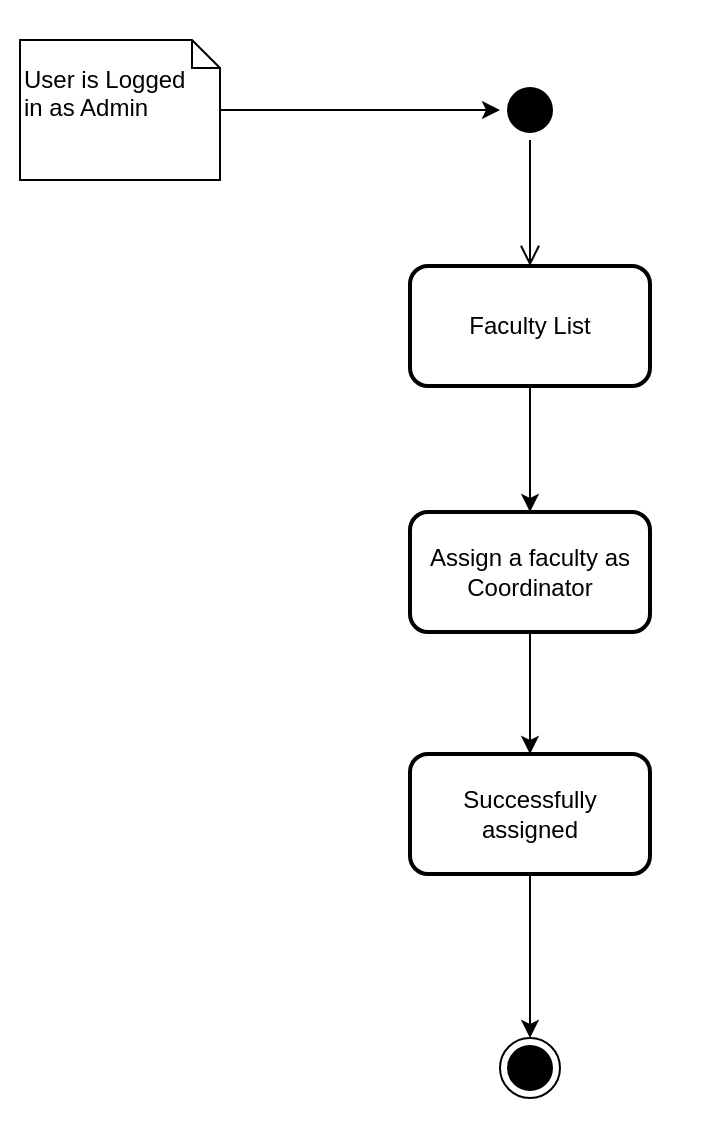 <mxfile version="13.8.0" type="device"><diagram id="9VUa1gV3F_-dzjOVKZnH" name="Page-1"><mxGraphModel dx="1422" dy="800" grid="1" gridSize="10" guides="1" tooltips="1" connect="1" arrows="1" fold="1" page="1" pageScale="1" pageWidth="850" pageHeight="1100" math="0" shadow="0"><root><mxCell id="0"/><mxCell id="1" parent="0"/><mxCell id="isgER6Cv0V0geHUrYCda-14" value="" style="rounded=0;whiteSpace=wrap;html=1;strokeWidth=1;strokeColor=none;" vertex="1" parent="1"><mxGeometry x="160" y="40" width="350" height="570" as="geometry"/></mxCell><mxCell id="isgER6Cv0V0geHUrYCda-1" value="" style="ellipse;html=1;shape=startState;fillColor=#000000;" vertex="1" parent="1"><mxGeometry x="410" y="80" width="30" height="30" as="geometry"/></mxCell><mxCell id="isgER6Cv0V0geHUrYCda-2" value="" style="edgeStyle=orthogonalEdgeStyle;html=1;verticalAlign=bottom;endArrow=open;endSize=8;" edge="1" source="isgER6Cv0V0geHUrYCda-1" parent="1" target="isgER6Cv0V0geHUrYCda-6"><mxGeometry relative="1" as="geometry"><mxPoint x="425" y="170" as="targetPoint"/></mxGeometry></mxCell><mxCell id="isgER6Cv0V0geHUrYCda-5" value="" style="edgeStyle=orthogonalEdgeStyle;rounded=0;orthogonalLoop=1;jettySize=auto;html=1;strokeColor=#000000;" edge="1" parent="1" source="isgER6Cv0V0geHUrYCda-3" target="isgER6Cv0V0geHUrYCda-1"><mxGeometry relative="1" as="geometry"><mxPoint x="220" y="210" as="targetPoint"/></mxGeometry></mxCell><mxCell id="isgER6Cv0V0geHUrYCda-3" value="&lt;p style=&quot;line-height: 120%&quot;&gt;&lt;/p&gt;&lt;blockquote style=&quot;margin: 0 0 0 40px ; border: none ; padding: 0px&quot;&gt;&lt;/blockquote&gt;&lt;blockquote style=&quot;margin: 0 0 0 40px ; border: none ; padding: 0px&quot;&gt;&lt;/blockquote&gt;&lt;span&gt;&lt;div&gt;&lt;span&gt;User is Logged&lt;/span&gt;&lt;/div&gt;&lt;/span&gt;&lt;div&gt;&lt;span&gt;in as Admin&lt;/span&gt;&lt;/div&gt;&lt;p&gt;&lt;/p&gt;" style="shape=note;whiteSpace=wrap;html=1;size=14;verticalAlign=top;align=left;spacingTop=-6;strokeColor=#000000;" vertex="1" parent="1"><mxGeometry x="170" y="60" width="100" height="70" as="geometry"/></mxCell><mxCell id="isgER6Cv0V0geHUrYCda-8" value="" style="edgeStyle=orthogonalEdgeStyle;rounded=0;orthogonalLoop=1;jettySize=auto;html=1;strokeColor=#000000;" edge="1" parent="1" source="isgER6Cv0V0geHUrYCda-6" target="isgER6Cv0V0geHUrYCda-7"><mxGeometry relative="1" as="geometry"/></mxCell><mxCell id="isgER6Cv0V0geHUrYCda-6" value="Faculty List" style="rounded=1;whiteSpace=wrap;html=1;strokeColor=#000000;strokeWidth=2;" vertex="1" parent="1"><mxGeometry x="365" y="173" width="120" height="60" as="geometry"/></mxCell><mxCell id="isgER6Cv0V0geHUrYCda-10" value="" style="edgeStyle=orthogonalEdgeStyle;rounded=0;orthogonalLoop=1;jettySize=auto;html=1;strokeColor=#000000;" edge="1" parent="1" source="isgER6Cv0V0geHUrYCda-7" target="isgER6Cv0V0geHUrYCda-9"><mxGeometry relative="1" as="geometry"/></mxCell><mxCell id="isgER6Cv0V0geHUrYCda-7" value="Assign a faculty as Coordinator" style="whiteSpace=wrap;html=1;rounded=1;strokeWidth=2;" vertex="1" parent="1"><mxGeometry x="365" y="296" width="120" height="60" as="geometry"/></mxCell><mxCell id="isgER6Cv0V0geHUrYCda-12" value="" style="edgeStyle=orthogonalEdgeStyle;rounded=0;orthogonalLoop=1;jettySize=auto;html=1;strokeColor=#000000;" edge="1" parent="1" source="isgER6Cv0V0geHUrYCda-9" target="isgER6Cv0V0geHUrYCda-13"><mxGeometry relative="1" as="geometry"><mxPoint x="425" y="610" as="targetPoint"/></mxGeometry></mxCell><mxCell id="isgER6Cv0V0geHUrYCda-9" value="Successfully assigned" style="whiteSpace=wrap;html=1;rounded=1;strokeWidth=2;" vertex="1" parent="1"><mxGeometry x="365" y="417" width="120" height="60" as="geometry"/></mxCell><mxCell id="isgER6Cv0V0geHUrYCda-13" value="" style="ellipse;html=1;shape=endState;fillColor=#000000;" vertex="1" parent="1"><mxGeometry x="410" y="559" width="30" height="30" as="geometry"/></mxCell></root></mxGraphModel></diagram></mxfile>